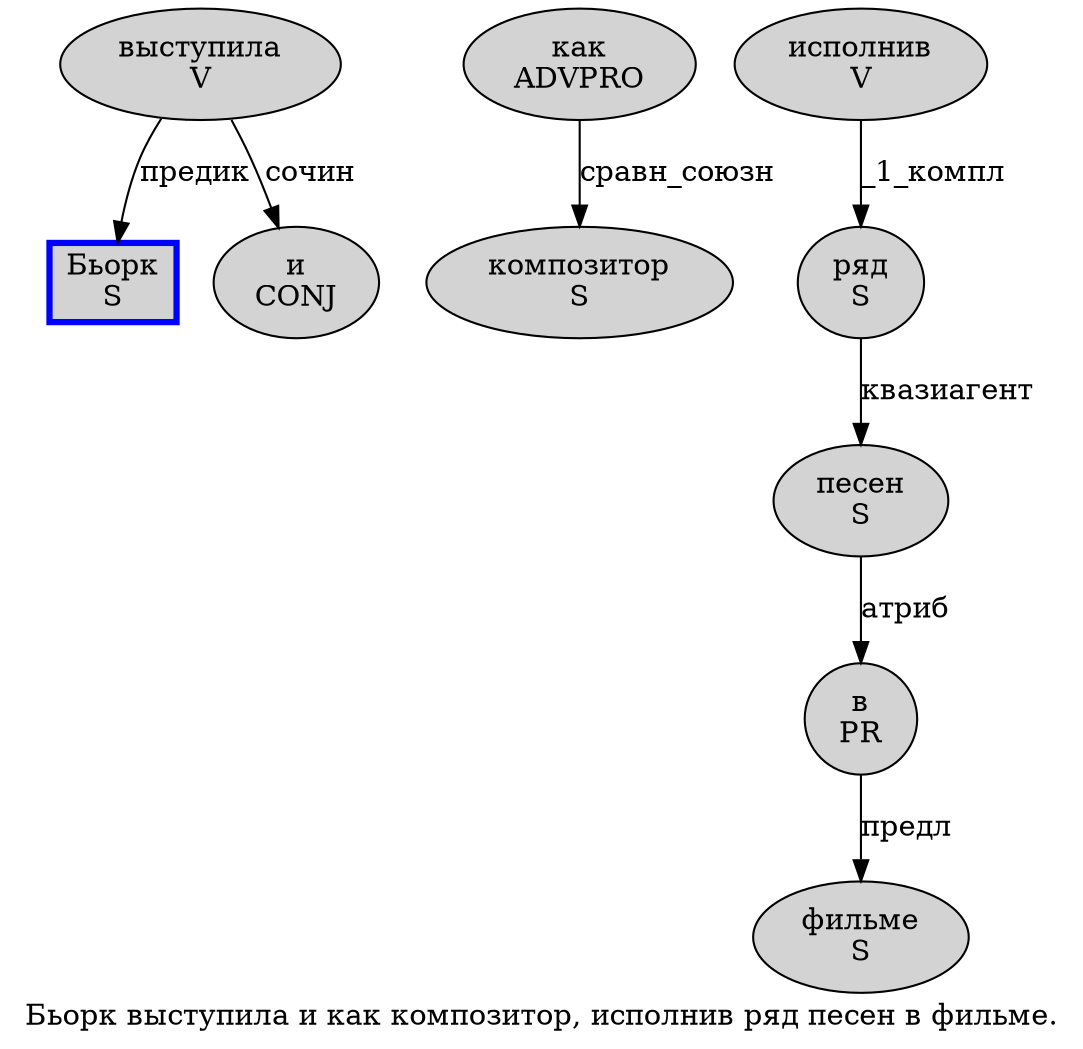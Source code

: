 digraph SENTENCE_862 {
	graph [label="Бьорк выступила и как композитор, исполнив ряд песен в фильме."]
	node [style=filled]
		0 [label="Бьорк
S" color=blue fillcolor=lightgray penwidth=3 shape=box]
		1 [label="выступила
V" color="" fillcolor=lightgray penwidth=1 shape=ellipse]
		2 [label="и
CONJ" color="" fillcolor=lightgray penwidth=1 shape=ellipse]
		3 [label="как
ADVPRO" color="" fillcolor=lightgray penwidth=1 shape=ellipse]
		4 [label="композитор
S" color="" fillcolor=lightgray penwidth=1 shape=ellipse]
		6 [label="исполнив
V" color="" fillcolor=lightgray penwidth=1 shape=ellipse]
		7 [label="ряд
S" color="" fillcolor=lightgray penwidth=1 shape=ellipse]
		8 [label="песен
S" color="" fillcolor=lightgray penwidth=1 shape=ellipse]
		9 [label="в
PR" color="" fillcolor=lightgray penwidth=1 shape=ellipse]
		10 [label="фильме
S" color="" fillcolor=lightgray penwidth=1 shape=ellipse]
			8 -> 9 [label="атриб"]
			3 -> 4 [label="сравн_союзн"]
			1 -> 0 [label="предик"]
			1 -> 2 [label="сочин"]
			6 -> 7 [label="_1_компл"]
			7 -> 8 [label="квазиагент"]
			9 -> 10 [label="предл"]
}